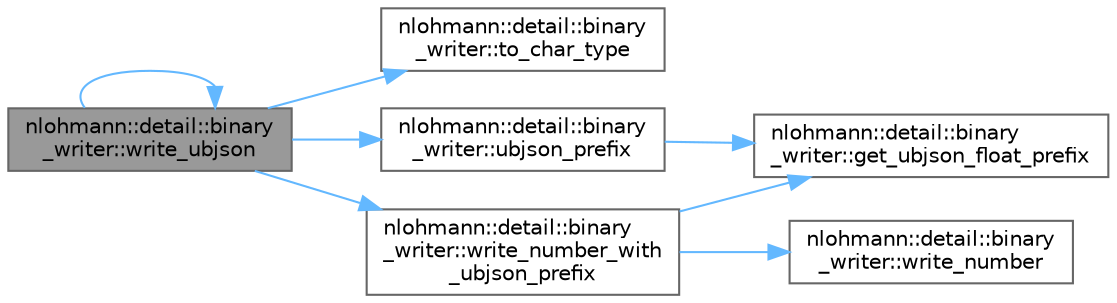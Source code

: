 digraph "nlohmann::detail::binary_writer::write_ubjson"
{
 // LATEX_PDF_SIZE
  bgcolor="transparent";
  edge [fontname=Helvetica,fontsize=10,labelfontname=Helvetica,labelfontsize=10];
  node [fontname=Helvetica,fontsize=10,shape=box,height=0.2,width=0.4];
  rankdir="LR";
  Node1 [label="nlohmann::detail::binary\l_writer::write_ubjson",height=0.2,width=0.4,color="gray40", fillcolor="grey60", style="filled", fontcolor="black",tooltip=" "];
  Node1 -> Node2 [color="steelblue1",style="solid"];
  Node2 [label="nlohmann::detail::binary\l_writer::to_char_type",height=0.2,width=0.4,color="grey40", fillcolor="white", style="filled",URL="$a02039.html#ab77aa48692bd4e64e4f051ce6aeb6d2d",tooltip=" "];
  Node1 -> Node3 [color="steelblue1",style="solid"];
  Node3 [label="nlohmann::detail::binary\l_writer::ubjson_prefix",height=0.2,width=0.4,color="grey40", fillcolor="white", style="filled",URL="$a02039.html#a4c129249a5aee8e4ec8add6c6184e4f7",tooltip="determine the type prefix of container values"];
  Node3 -> Node4 [color="steelblue1",style="solid"];
  Node4 [label="nlohmann::detail::binary\l_writer::get_ubjson_float_prefix",height=0.2,width=0.4,color="grey40", fillcolor="white", style="filled",URL="$a02039.html#a6837b20574152f7f645d0f6cd9fafdeb",tooltip=" "];
  Node1 -> Node5 [color="steelblue1",style="solid"];
  Node5 [label="nlohmann::detail::binary\l_writer::write_number_with\l_ubjson_prefix",height=0.2,width=0.4,color="grey40", fillcolor="white", style="filled",URL="$a02039.html#a0ea6745f944c0c61672146886b4ee90f",tooltip=" "];
  Node5 -> Node4 [color="steelblue1",style="solid"];
  Node5 -> Node6 [color="steelblue1",style="solid"];
  Node6 [label="nlohmann::detail::binary\l_writer::write_number",height=0.2,width=0.4,color="grey40", fillcolor="white", style="filled",URL="$a02039.html#a6e11b7227fcecc25a548ed45507b7d1c",tooltip=" "];
  Node1 -> Node1 [color="steelblue1",style="solid"];
}
